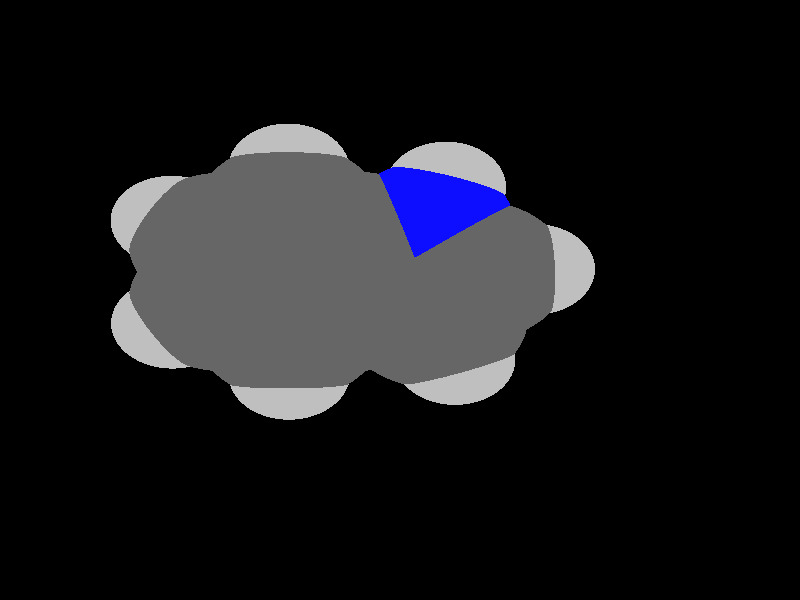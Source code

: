 global_settings {
	ambient_light rgb <0.200000002980232, 0.200000002980232, 0.200000002980232>
	max_trace_level 15
}

background { color rgb <0,0,0> }

camera {
	perspective
	location <2.00157116004182, 0.711669783881658, 19.9847091843199>
	angle 40
	up <0, 1, 0>
	right <1, 0, 0> * 1
	direction <0, 0, -1> }

light_source {
	<37.2925583805553, 32.6309875410439, 46.6156972810662>
	color rgb <1, 1, 1>
	fade_distance 93.2313945621323
	fade_power 0
	spotlight
	area_light <20, 0, 0>, <0, 0, 20>, 20, 20
	circular
	orient
	point_at <-37.2925583805553, -32.6309875410439, -46.6156972810662>
}

light_source {
	<-37.2925583805553, 32.6309875410439, -23.3078486405331>
	color rgb <0.300000011920929, 0.300000011920929, 0.300000011920929> shadowless
	fade_distance 93.2313945621323
	fade_power 0
	parallel
	point_at <37.2925583805553, -32.6309875410439, 23.3078486405331>
}

#default {
	finish {ambient 0.5 diffuse 1 specular 0.2 roughness .01 metallic 1}
}

union {
cylinder {
	<2.52787850616892, 2.50716535277251, 0.000204710253630377>, 	<2.93124134444093, 1.9713064152125, 0.000174647852050856>, 0.075
	pigment { rgbt <0.0500000007450581, 0.0500000007450581, 1, 0> }
}
cylinder {
	<2.93124134444093, 1.9713064152125, 0.000174647852050856>, 	<3.35084199561025, 1.41387588914242, 0.000143375255565469>, 0.075
	pigment { rgbt <0.400000005960464, 0.400000005960464, 0.400000005960464, 0> }
}
cylinder {
	<3.25659209388913, 1.47530231527241, 0.000129287814449392>, 	<2.89012859168883, 0.913017464089092, 0.000142883540633605>, 0.075
	pigment { rgbt <0.400000005960464, 0.400000005960464, 0.400000005960464, 0> }
}
cylinder {
	<3.44509189733137, 1.35244946301243, 0.000157462696681533>, 	<3.07862839513107, 0.790164611829107, 0.000171058422865746>, 0.075
	pigment { rgbt <0.400000005960464, 0.400000005960464, 0.400000005960464, 0> }
}
cylinder {
	<2.89012859168883, 0.913017464089092, 0.000142883540633605>, 	<2.52366508948854, 0.35073261290577, 0.000156479266817818>, 0.075
	pigment { rgbt <0.400000005960464, 0.400000005960464, 0.400000005960464, 0> }
}
cylinder {
	<3.07862839513107, 0.790164611829107, 0.000171058422865746>, 	<2.71216489293078, 0.227879760645785, 0.000184654149049959>, 0.075
	pigment { rgbt <0.400000005960464, 0.400000005960464, 0.400000005960464, 0> }
}
cylinder {
	<2.61791499120966, 0.289306186775778, 0.000170566707933895>, 	<1.91418521311036, 0.492255706021492, 0.000254556309075982>, 0.075
	pigment { rgbt <0.400000005960464, 0.400000005960464, 0.400000005960464, 0> }
}
cylinder {
	<1.91418521311036, 0.492255706021492, 0.000254556309075982>, 	<1.21045543501107, 0.695205225267206, 0.000338545910218069>, 0.075
	pigment { rgbt <0.400000005960464, 0.400000005960464, 0.400000005960464, 0> }
}
cylinder {
	<1.15442630516943, 0.792760265598379, 0.000311803207719517>, 	<0.549198587663897, 0.445157652964776, 0.000142530252610482>, 0.075
	pigment { rgbt <0.400000005960464, 0.400000005960464, 0.400000005960464, 0> }
}
cylinder {
	<1.26648456485271, 0.597650184936034, 0.000365288612716608>, 	<0.661256847347173, 0.250047572302431, 0.000196015657607574>, 0.075
	pigment { rgbt <0.400000005960464, 0.400000005960464, 0.400000005960464, 0> }
}
cylinder {
	<0.549198587663897, 0.445157652964776, 0.000142530252610482>, 	<-0.056029129841638, 0.0975550403311727, -2.67427024985528e-05>, 0.075
	pigment { rgbt <0.400000005960464, 0.400000005960464, 0.400000005960464, 0> }
}
cylinder {
	<0.661256847347173, 0.250047572302431, 0.000196015657607574>, 	<0.056029129841638, -0.0975550403311727, 2.6742702498539e-05>, 0.075
	pigment { rgbt <0.400000005960464, 0.400000005960464, 0.400000005960464, 0> }
}
cylinder {
	<0, 0, 0>, 	<-0.589568994527468, 0.345430183672154, -0.000117898652866042>, 0.075
	pigment { rgbt <0.400000005960464, 0.400000005960464, 0.400000005960464, 0> }
}
cylinder {
	<-0.589568994527468, 0.345430183672154, -0.000117898652866042>, 	<-1.17913798905494, 0.690860367344308, -0.000235797305732084>, 0.075
	pigment { rgbt <0.400000005960464, 0.400000005960464, 0.400000005960464, 0> }
}
cylinder {
	<-1.06663846096394, 0.69118617513147, -0.000241144151255616>, 	<-1.06864811571347, 1.38510823580384, -0.000241125092519723>, 0.075
	pigment { rgbt <0.400000005960464, 0.400000005960464, 0.400000005960464, 0> }
}
cylinder {
	<-1.29163751714593, 0.690534559557146, -0.000230450460208565>, 	<-1.29364717189547, 1.38445662022952, -0.000230431401472673>, 0.075
	pigment { rgbt <0.400000005960464, 0.400000005960464, 0.400000005960464, 0> }
}
cylinder {
	<-1.06864811571347, 1.38510823580384, -0.000241125092519723>, 	<-1.07065777046301, 2.07903029647621, -0.000241106033783831>, 0.075
	pigment { rgbt <0.400000005960464, 0.400000005960464, 0.400000005960464, 0> }
}
cylinder {
	<-1.29364717189547, 1.38445662022952, -0.000230431401472673>, 	<-1.295656826645, 2.07837868090189, -0.00023041234273678>, 0.075
	pigment { rgbt <0.400000005960464, 0.400000005960464, 0.400000005960464, 0> }
}
cylinder {
	<-1.18315729855401, 2.07870448868905, -0.000235759188260299>, 	<-0.591578649277003, 2.43181779957381, -0.000117879594130149>, 0.075
	pigment { rgbt <0.400000005960464, 0.400000005960464, 0.400000005960464, 0> }
}
cylinder {
	<-0.591578649277003, 2.43181779957381, -0.000117879594130149>, 	<-2.75263776843908e-16, 2.78493111045857, -3.00926553810506e-36>, 0.075
	pigment { rgbt <0.400000005960464, 0.400000005960464, 0.400000005960464, 0> }
}
cylinder {
	<-0.0552126591368357, 2.6869116672731, 3.20725734859729e-05>, 	<0.550686053460849, 2.34561944412597, 0.000200867596836498>, 0.075
	pigment { rgbt <0.400000005960464, 0.400000005960464, 0.400000005960464, 0> }
}
cylinder {
	<0.0552126591368352, 2.88295055364404, -3.20725734859867e-05>, 	<0.66111137173452, 2.54165833049691, 0.000136722449864538>, 0.075
	pigment { rgbt <0.400000005960464, 0.400000005960464, 0.400000005960464, 0> }
}
cylinder {
	<0.55068605346085, 2.34561944412597, 0.000200867596836498>, 	<1.15658476605853, 2.00432722097885, 0.000369662620187023>, 0.075
	pigment { rgbt <0.400000005960464, 0.400000005960464, 0.400000005960464, 0> }
}
cylinder {
	<0.66111137173452, 2.54165833049691, 0.000136722449864538>, 	<1.26701008433221, 2.20036610734979, 0.000305517473215063>, 0.075
	pigment { rgbt <0.400000005960464, 0.400000005960464, 0.400000005960464, 0> }
}
cylinder {
	<2.52787850616892, 2.50716535277251, 0.000204710253630377>, 	<1.88274133861651, 2.30872500899994, 0.000269847344776121>, 0.075
	pigment { rgbt <0.0500000007450581, 0.0500000007450581, 1, 0> }
}
cylinder {
	<1.88274133861651, 2.30872500899994, 0.000269847344776121>, 	<1.21179742519537, 2.10234666416432, 0.00033759004670105>, 0.075
	pigment { rgbt <0.400000005960464, 0.400000005960464, 0.400000005960464, 0> }
}
cylinder {
	<1.21045543501107, 0.695205225267206, 0.000338545910218069>, 	<1.21112643010322, 1.39877594471576, 0.00033806797845956>, 0.075
	pigment { rgbt <0.400000005960464, 0.400000005960464, 0.400000005960464, 0> }
}
cylinder {
	<1.21112643010322, 1.39877594471576, 0.00033806797845956>, 	<1.21179742519537, 2.10234666416432, 0.00033759004670105>, 0.075
	pigment { rgbt <0.400000005960464, 0.400000005960464, 0.400000005960464, 0> }
}
cylinder {
	<2.52787850616892, 2.50716535277251, 0.000204710253630377>, 	<2.71080253371478, 3.07120059140211, -0.00202328363441646>, 0.075
	pigment { rgbt <0.0500000007450581, 0.0500000007450581, 1, 0> }
}
cylinder {
	<2.71080253371478, 3.07120059140211, -0.00202328363441646>, 	<2.82709210002119, 3.4297724759257, -0.00343967734961241>, 0.075
	pigment { rgbt <0.75, 0.75, 0.75, 0> }
}
cylinder {
	<3.35084199561025, 1.41387588914242, 0.000143375255565469>, 	<4.01193381089417, 1.43629115939046, 6.75834837030334e-05>, 0.075
	pigment { rgbt <0.400000005960464, 0.400000005960464, 0.400000005960464, 0> }
}
cylinder {
	<4.01193381089417, 1.43629115939046, 6.75834837030334e-05>, 	<4.4301651895231, 1.45047189671232, 1.96347774841514e-05>, 0.075
	pigment { rgbt <0.75, 0.75, 0.75, 0> }
}
cylinder {
	<2.61791499120966, 0.289306186775778, 0.000170566707933895>, 	<2.84862264866743, -0.330680013632915, 0.000354452624289514>, 0.075
	pigment { rgbt <0.400000005960464, 0.400000005960464, 0.400000005960464, 0> }
}
cylinder {
	<2.84862264866743, -0.330680013632915, 0.000354452624289514>, 	<2.99458313946541, -0.722923128130264, 0.000470790672613784>, 0.075
	pigment { rgbt <0.75, 0.75, 0.75, 0> }
}
cylinder {
	<0, 0, 0>, 	<-0.00287838477564022, -0.661473759205544, 0.000231044645348555>, 0.075
	pigment { rgbt <0.400000005960464, 0.400000005960464, 0.400000005960464, 0> }
}
cylinder {
	<-0.00287838477564022, -0.661473759205544, 0.000231044645348555>, 	<-0.00469937184495158, -1.07994983384159, 0.000377213189309036>, 0.075
	pigment { rgbt <0.75, 0.75, 0.75, 0> }
}
cylinder {
	<-1.17913798905494, 0.690860367344308, -0.000235797305732084>, 	<-1.75260347097977, 0.361117757639494, -0.00013153171083588>, 0.075
	pigment { rgbt <0.400000005960464, 0.400000005960464, 0.400000005960464, 0> }
}
cylinder {
	<-1.75260347097977, 0.361117757639494, -0.00013153171083588>, 	<-2.11541071714751, 0.15250361791896, -6.55672987715937e-05>, 0.075
	pigment { rgbt <0.75, 0.75, 0.75, 0> }
}
cylinder {
	<-1.18315729855401, 2.07870448868905, -0.000235759188260299>, 	<-1.75890635656807, 2.40445687589604, -0.000178735189061818>, 0.075
	pigment { rgbt <0.400000005960464, 0.400000005960464, 0.400000005960464, 0> }
}
cylinder {
	<-1.75890635656807, 2.40445687589604, -0.000178735189061818>, 	<-2.12316043646385, 2.61054776640521, -0.000142658318295123>, 0.075
	pigment { rgbt <0.75, 0.75, 0.75, 0> }
}
cylinder {
	<-2.75263776843908e-16, 2.78493111045857, -3.00926553810506e-36>, 	<-0.00833093197905485, 3.44633538290211, -0.000170609498775124>, 0.075
	pigment { rgbt <0.400000005960464, 0.400000005960464, 0.400000005960464, 0> }
}
cylinder {
	<-0.00833093197905485, 3.44633538290211, -0.000170609498775124>, 	<-0.013601321540505, 3.86475893769155, -0.000278542023454157>, 0.075
	pigment { rgbt <0.75, 0.75, 0.75, 0> }
}
sphere {
	<2.52787850616892, 2.50716535277251, 0.000204710253630377>, 0.3834
	pigment { rgbt <0.0500000007450581, 0.0500000007450581, 1,0> }
}
sphere {
	<3.35084199561025, 1.41387588914242, 0.000143375255565469>, 0.4104
	pigment { rgbt <0.400000005960464, 0.400000005960464, 0.400000005960464,0> }
}
sphere {
	<2.61791499120966, 0.289306186775778, 0.000170566707933895>, 0.4104
	pigment { rgbt <0.400000005960464, 0.400000005960464, 0.400000005960464,0> }
}
sphere {
	<1.21045543501107, 0.695205225267206, 0.000338545910218069>, 0.4104
	pigment { rgbt <0.400000005960464, 0.400000005960464, 0.400000005960464,0> }
}
sphere {
	<0, 0, 0>, 0.4104
	pigment { rgbt <0.400000005960464, 0.400000005960464, 0.400000005960464,0> }
}
sphere {
	<-1.17913798905494, 0.690860367344308, -0.000235797305732084>, 0.4104
	pigment { rgbt <0.400000005960464, 0.400000005960464, 0.400000005960464,0> }
}
sphere {
	<-1.18315729855401, 2.07870448868905, -0.000235759188260299>, 0.4104
	pigment { rgbt <0.400000005960464, 0.400000005960464, 0.400000005960464,0> }
}
sphere {
	<-2.75263776843908e-16, 2.78493111045857, -3.00926553810506e-36>, 0.4104
	pigment { rgbt <0.400000005960464, 0.400000005960464, 0.400000005960464,0> }
}
sphere {
	<1.21179742519537, 2.10234666416432, 0.00033759004670105>, 0.4104
	pigment { rgbt <0.400000005960464, 0.400000005960464, 0.400000005960464,0> }
}
sphere {
	<2.82709210002119, 3.4297724759257, -0.00343967734961241>, 0.1674
	pigment { rgbt <0.75, 0.75, 0.75,0> }
}
sphere {
	<4.4301651895231, 1.45047189671232, 1.96347774841514e-05>, 0.1674
	pigment { rgbt <0.75, 0.75, 0.75,0> }
}
sphere {
	<2.99458313946541, -0.722923128130264, 0.000470790672613784>, 0.1674
	pigment { rgbt <0.75, 0.75, 0.75,0> }
}
sphere {
	<-0.00469937184495158, -1.07994983384159, 0.000377213189309036>, 0.1674
	pigment { rgbt <0.75, 0.75, 0.75,0> }
}
sphere {
	<-2.11541071714751, 0.15250361791896, -6.55672987715937e-05>, 0.1674
	pigment { rgbt <0.75, 0.75, 0.75,0> }
}
sphere {
	<-2.12316043646385, 2.61054776640521, -0.000142658318295123>, 0.1674
	pigment { rgbt <0.75, 0.75, 0.75,0> }
}
sphere {
	<-0.013601321540505, 3.86475893769155, -0.000278542023454157>, 0.1674
	pigment { rgbt <0.75, 0.75, 0.75,0> }
}
}
merge {
}
union {
}
merge {
sphere {
	<2.52787850616892, 2.50716535277251, 0.000204710253630377>, 1.549845
	pigment { rgbt <0, 0, 0,0> }
}
sphere {
	<3.35084199561025, 1.41387588914242, 0.000143375255565469>, 1.69983
	pigment { rgbt <0, 0, 0,0> }
}
sphere {
	<2.61791499120966, 0.289306186775778, 0.000170566707933895>, 1.69983
	pigment { rgbt <0, 0, 0,0> }
}
sphere {
	<1.21045543501107, 0.695205225267206, 0.000338545910218069>, 1.69983
	pigment { rgbt <0, 0, 0,0> }
}
sphere {
	<0, 0, 0>, 1.69983
	pigment { rgbt <0, 0, 0,0> }
}
sphere {
	<-1.17913798905494, 0.690860367344308, -0.000235797305732084>, 1.69983
	pigment { rgbt <0, 0, 0,0> }
}
sphere {
	<-1.18315729855401, 2.07870448868905, -0.000235759188260299>, 1.69983
	pigment { rgbt <0, 0, 0,0> }
}
sphere {
	<-2.75263776843908e-16, 2.78493111045857, -3.00926553810506e-36>, 1.69983
	pigment { rgbt <0, 0, 0,0> }
}
sphere {
	<1.21179742519537, 2.10234666416432, 0.00033759004670105>, 1.69983
	pigment { rgbt <0, 0, 0,0> }
}
sphere {
	<2.82709210002119, 3.4297724759257, -0.00343967734961241>, 1.09989
	pigment { rgbt <0, 0, 0,0> }
}
sphere {
	<4.4301651895231, 1.45047189671232, 1.96347774841514e-05>, 1.09989
	pigment { rgbt <0, 0, 0,0> }
}
sphere {
	<2.99458313946541, -0.722923128130264, 0.000470790672613784>, 1.09989
	pigment { rgbt <0, 0, 0,0> }
}
sphere {
	<-0.00469937184495158, -1.07994983384159, 0.000377213189309036>, 1.09989
	pigment { rgbt <0, 0, 0,0> }
}
sphere {
	<-2.11541071714751, 0.15250361791896, -6.55672987715937e-05>, 1.09989
	pigment { rgbt <0, 0, 0,0> }
}
sphere {
	<-2.12316043646385, 2.61054776640521, -0.000142658318295123>, 1.09989
	pigment { rgbt <0, 0, 0,0> }
}
sphere {
	<-0.013601321540505, 3.86475893769155, -0.000278542023454157>, 1.09989
	pigment { rgbt <0, 0, 0,0> }
}
sphere {
	<2.52787850616892, 2.50716535277251, 0.000204710253630377>, 1.55
	pigment { rgbt <0.0500000007450581, 0.0500000007450581, 1,0.350000023841858> }
}
sphere {
	<3.35084199561025, 1.41387588914242, 0.000143375255565469>, 1.7
	pigment { rgbt <0.400000005960464, 0.400000005960464, 0.400000005960464,0.350000023841858> }
}
sphere {
	<2.61791499120966, 0.289306186775778, 0.000170566707933895>, 1.7
	pigment { rgbt <0.400000005960464, 0.400000005960464, 0.400000005960464,0.350000023841858> }
}
sphere {
	<1.21045543501107, 0.695205225267206, 0.000338545910218069>, 1.7
	pigment { rgbt <0.400000005960464, 0.400000005960464, 0.400000005960464,0.350000023841858> }
}
sphere {
	<0, 0, 0>, 1.7
	pigment { rgbt <0.400000005960464, 0.400000005960464, 0.400000005960464,0.350000023841858> }
}
sphere {
	<-1.17913798905494, 0.690860367344308, -0.000235797305732084>, 1.7
	pigment { rgbt <0.400000005960464, 0.400000005960464, 0.400000005960464,0.350000023841858> }
}
sphere {
	<-1.18315729855401, 2.07870448868905, -0.000235759188260299>, 1.7
	pigment { rgbt <0.400000005960464, 0.400000005960464, 0.400000005960464,0.350000023841858> }
}
sphere {
	<-2.75263776843908e-16, 2.78493111045857, -3.00926553810506e-36>, 1.7
	pigment { rgbt <0.400000005960464, 0.400000005960464, 0.400000005960464,0.350000023841858> }
}
sphere {
	<1.21179742519537, 2.10234666416432, 0.00033759004670105>, 1.7
	pigment { rgbt <0.400000005960464, 0.400000005960464, 0.400000005960464,0.350000023841858> }
}
sphere {
	<2.82709210002119, 3.4297724759257, -0.00343967734961241>, 1.1
	pigment { rgbt <0.75, 0.75, 0.75,0.350000023841858> }
}
sphere {
	<4.4301651895231, 1.45047189671232, 1.96347774841514e-05>, 1.1
	pigment { rgbt <0.75, 0.75, 0.75,0.350000023841858> }
}
sphere {
	<2.99458313946541, -0.722923128130264, 0.000470790672613784>, 1.1
	pigment { rgbt <0.75, 0.75, 0.75,0.350000023841858> }
}
sphere {
	<-0.00469937184495158, -1.07994983384159, 0.000377213189309036>, 1.1
	pigment { rgbt <0.75, 0.75, 0.75,0.350000023841858> }
}
sphere {
	<-2.11541071714751, 0.15250361791896, -6.55672987715937e-05>, 1.1
	pigment { rgbt <0.75, 0.75, 0.75,0.350000023841858> }
}
sphere {
	<-2.12316043646385, 2.61054776640521, -0.000142658318295123>, 1.1
	pigment { rgbt <0.75, 0.75, 0.75,0.350000023841858> }
}
sphere {
	<-0.013601321540505, 3.86475893769155, -0.000278542023454157>, 1.1
	pigment { rgbt <0.75, 0.75, 0.75,0.350000023841858> }
}
}
